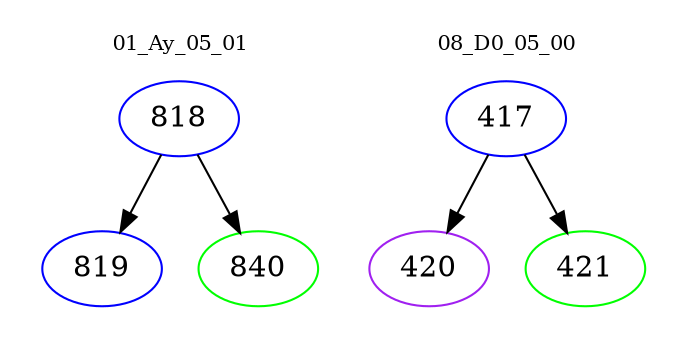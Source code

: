 digraph{
subgraph cluster_0 {
color = white
label = "01_Ay_05_01";
fontsize=10;
T0_818 [label="818", color="blue"]
T0_818 -> T0_819 [color="black"]
T0_819 [label="819", color="blue"]
T0_818 -> T0_840 [color="black"]
T0_840 [label="840", color="green"]
}
subgraph cluster_1 {
color = white
label = "08_D0_05_00";
fontsize=10;
T1_417 [label="417", color="blue"]
T1_417 -> T1_420 [color="black"]
T1_420 [label="420", color="purple"]
T1_417 -> T1_421 [color="black"]
T1_421 [label="421", color="green"]
}
}
